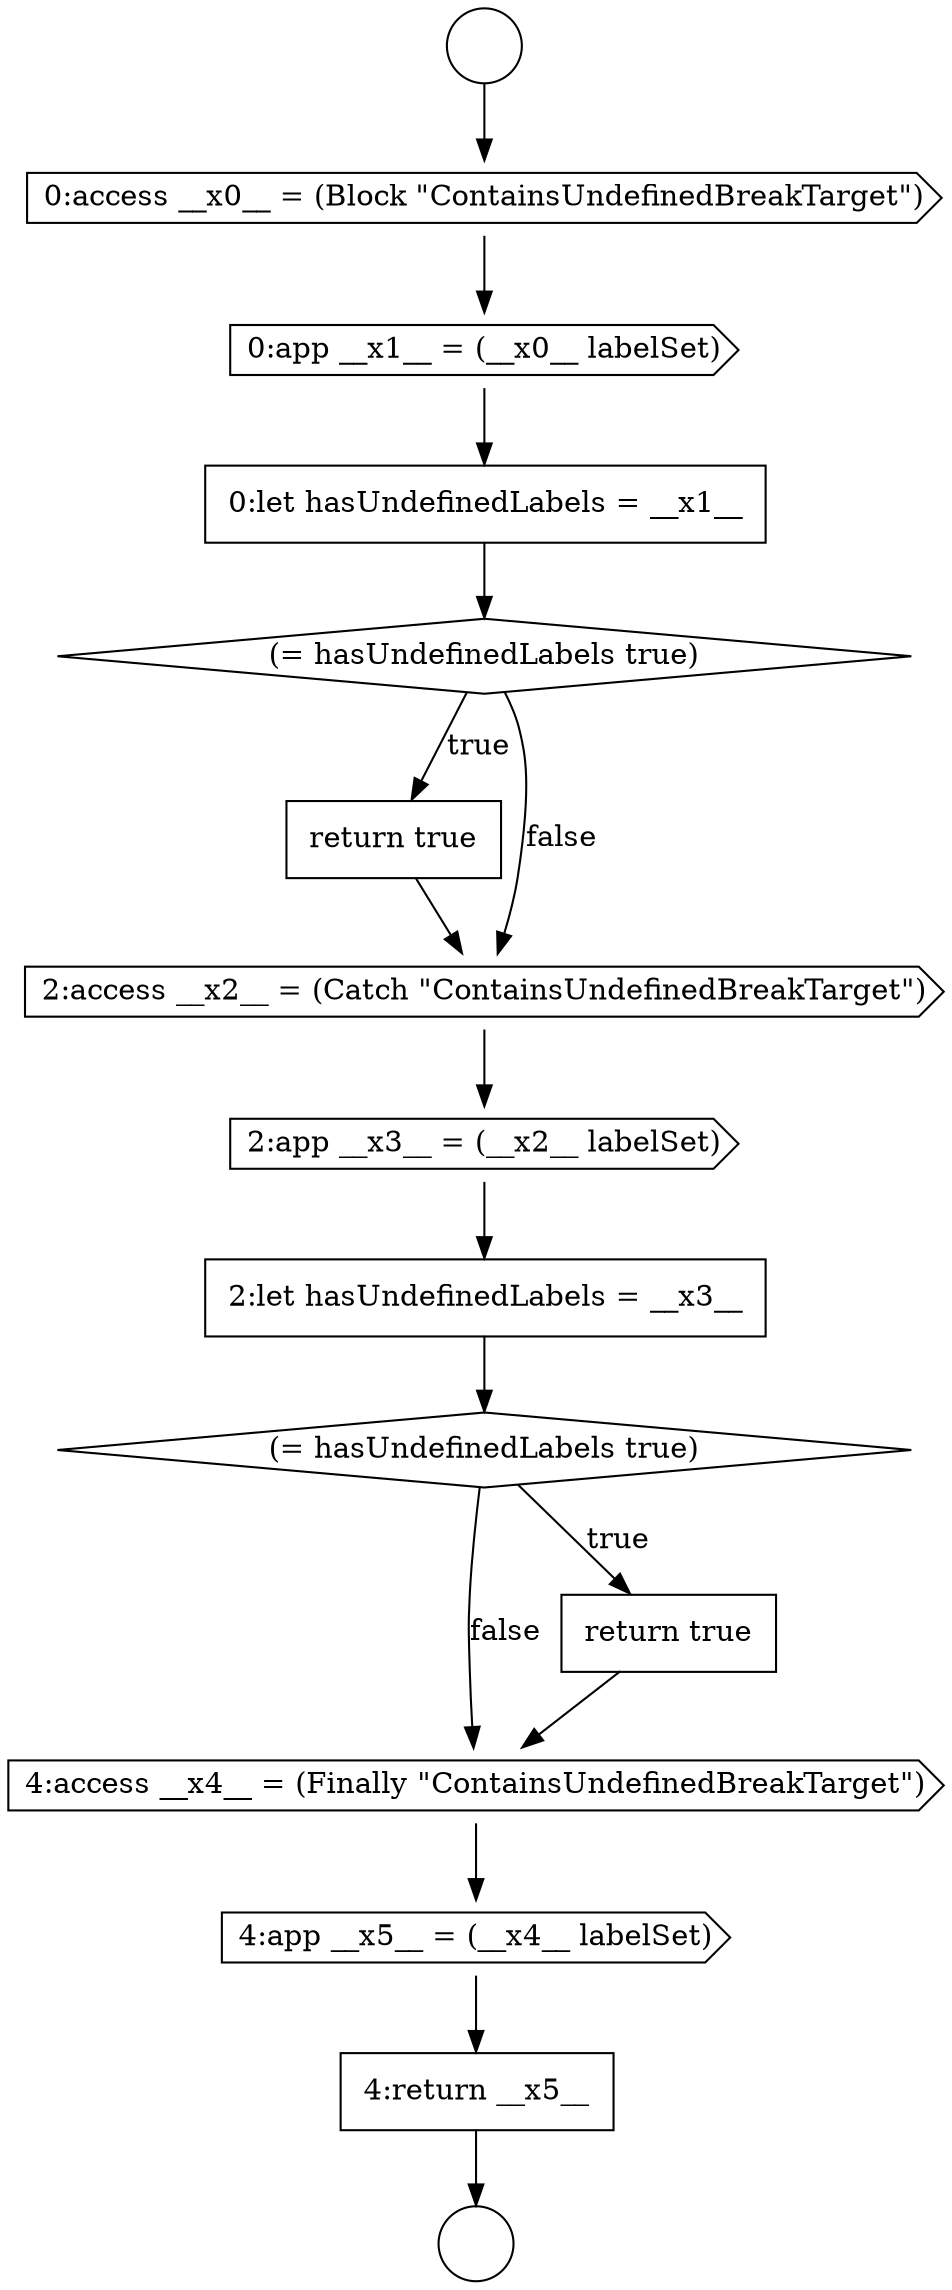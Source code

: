 digraph {
  node7592 [shape=diamond, label=<<font color="black">(= hasUndefinedLabels true)</font>> color="black" fillcolor="white" style=filled]
  node7588 [shape=circle label=" " color="black" fillcolor="white" style=filled]
  node7591 [shape=none, margin=0, label=<<font color="black">
    <table border="0" cellborder="1" cellspacing="0" cellpadding="10">
      <tr><td align="left">0:let hasUndefinedLabels = __x1__</td></tr>
    </table>
  </font>> color="black" fillcolor="white" style=filled]
  node7593 [shape=none, margin=0, label=<<font color="black">
    <table border="0" cellborder="1" cellspacing="0" cellpadding="10">
      <tr><td align="left">return true</td></tr>
    </table>
  </font>> color="black" fillcolor="white" style=filled]
  node7599 [shape=cds, label=<<font color="black">4:access __x4__ = (Finally &quot;ContainsUndefinedBreakTarget&quot;)</font>> color="black" fillcolor="white" style=filled]
  node7590 [shape=cds, label=<<font color="black">0:app __x1__ = (__x0__ labelSet)</font>> color="black" fillcolor="white" style=filled]
  node7594 [shape=cds, label=<<font color="black">2:access __x2__ = (Catch &quot;ContainsUndefinedBreakTarget&quot;)</font>> color="black" fillcolor="white" style=filled]
  node7598 [shape=none, margin=0, label=<<font color="black">
    <table border="0" cellborder="1" cellspacing="0" cellpadding="10">
      <tr><td align="left">return true</td></tr>
    </table>
  </font>> color="black" fillcolor="white" style=filled]
  node7600 [shape=cds, label=<<font color="black">4:app __x5__ = (__x4__ labelSet)</font>> color="black" fillcolor="white" style=filled]
  node7595 [shape=cds, label=<<font color="black">2:app __x3__ = (__x2__ labelSet)</font>> color="black" fillcolor="white" style=filled]
  node7589 [shape=cds, label=<<font color="black">0:access __x0__ = (Block &quot;ContainsUndefinedBreakTarget&quot;)</font>> color="black" fillcolor="white" style=filled]
  node7601 [shape=none, margin=0, label=<<font color="black">
    <table border="0" cellborder="1" cellspacing="0" cellpadding="10">
      <tr><td align="left">4:return __x5__</td></tr>
    </table>
  </font>> color="black" fillcolor="white" style=filled]
  node7596 [shape=none, margin=0, label=<<font color="black">
    <table border="0" cellborder="1" cellspacing="0" cellpadding="10">
      <tr><td align="left">2:let hasUndefinedLabels = __x3__</td></tr>
    </table>
  </font>> color="black" fillcolor="white" style=filled]
  node7587 [shape=circle label=" " color="black" fillcolor="white" style=filled]
  node7597 [shape=diamond, label=<<font color="black">(= hasUndefinedLabels true)</font>> color="black" fillcolor="white" style=filled]
  node7601 -> node7588 [ color="black"]
  node7592 -> node7593 [label=<<font color="black">true</font>> color="black"]
  node7592 -> node7594 [label=<<font color="black">false</font>> color="black"]
  node7590 -> node7591 [ color="black"]
  node7596 -> node7597 [ color="black"]
  node7597 -> node7598 [label=<<font color="black">true</font>> color="black"]
  node7597 -> node7599 [label=<<font color="black">false</font>> color="black"]
  node7589 -> node7590 [ color="black"]
  node7591 -> node7592 [ color="black"]
  node7594 -> node7595 [ color="black"]
  node7600 -> node7601 [ color="black"]
  node7593 -> node7594 [ color="black"]
  node7587 -> node7589 [ color="black"]
  node7599 -> node7600 [ color="black"]
  node7598 -> node7599 [ color="black"]
  node7595 -> node7596 [ color="black"]
}
